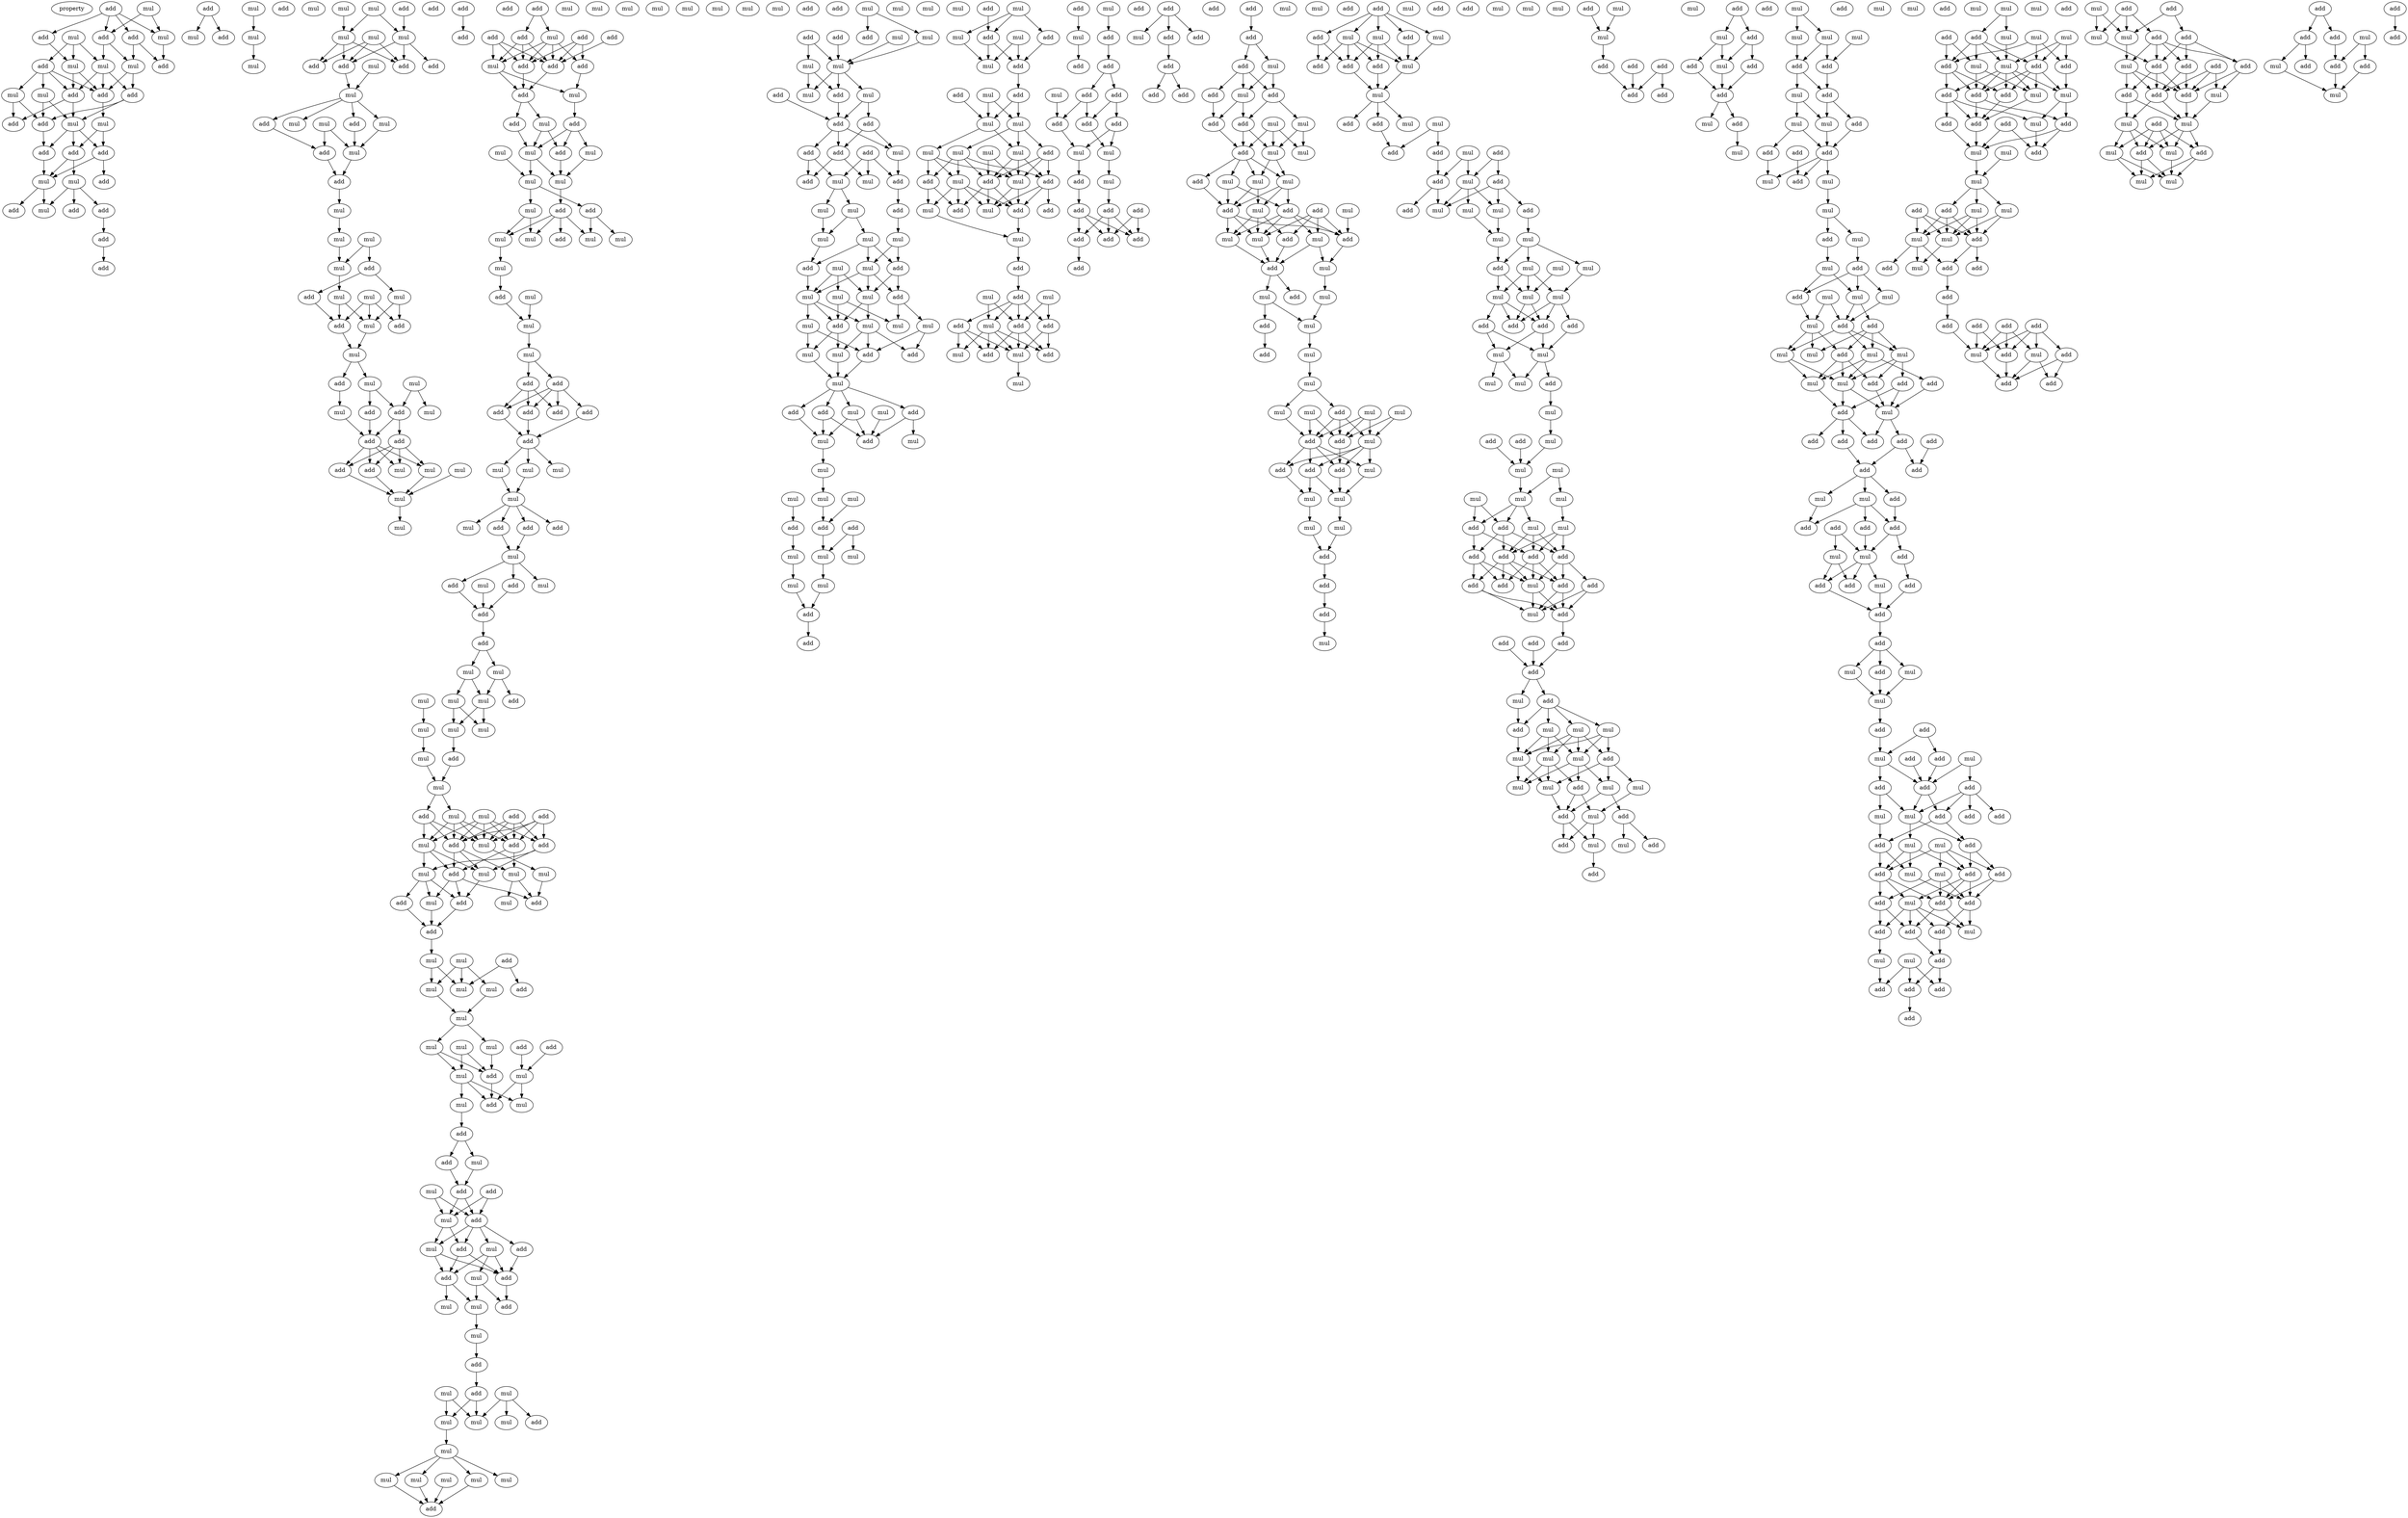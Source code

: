 digraph {
    node [fontcolor=black]
    property [mul=2,lf=1.9]
    0 [ label = add ];
    1 [ label = mul ];
    2 [ label = add ];
    3 [ label = mul ];
    4 [ label = add ];
    5 [ label = add ];
    6 [ label = mul ];
    7 [ label = mul ];
    8 [ label = mul ];
    9 [ label = mul ];
    10 [ label = add ];
    11 [ label = add ];
    12 [ label = mul ];
    13 [ label = add ];
    14 [ label = add ];
    15 [ label = mul ];
    16 [ label = add ];
    17 [ label = add ];
    18 [ label = mul ];
    19 [ label = mul ];
    20 [ label = add ];
    21 [ label = add ];
    22 [ label = add ];
    23 [ label = add ];
    24 [ label = add ];
    25 [ label = mul ];
    26 [ label = mul ];
    27 [ label = add ];
    28 [ label = add ];
    29 [ label = add ];
    30 [ label = mul ];
    31 [ label = add ];
    32 [ label = add ];
    33 [ label = add ];
    34 [ label = mul ];
    35 [ label = mul ];
    36 [ label = add ];
    37 [ label = mul ];
    38 [ label = add ];
    39 [ label = mul ];
    40 [ label = mul ];
    41 [ label = mul ];
    42 [ label = mul ];
    43 [ label = add ];
    44 [ label = mul ];
    45 [ label = mul ];
    46 [ label = mul ];
    47 [ label = add ];
    48 [ label = mul ];
    49 [ label = add ];
    50 [ label = add ];
    51 [ label = add ];
    52 [ label = mul ];
    53 [ label = mul ];
    54 [ label = add ];
    55 [ label = add ];
    56 [ label = mul ];
    57 [ label = mul ];
    58 [ label = mul ];
    59 [ label = add ];
    60 [ label = add ];
    61 [ label = mul ];
    62 [ label = mul ];
    63 [ label = mul ];
    64 [ label = mul ];
    65 [ label = add ];
    66 [ label = add ];
    67 [ label = add ];
    68 [ label = mul ];
    69 [ label = mul ];
    70 [ label = mul ];
    71 [ label = mul ];
    72 [ label = add ];
    73 [ label = add ];
    74 [ label = mul ];
    75 [ label = mul ];
    76 [ label = add ];
    77 [ label = mul ];
    78 [ label = add ];
    79 [ label = mul ];
    80 [ label = add ];
    81 [ label = mul ];
    82 [ label = add ];
    83 [ label = add ];
    84 [ label = mul ];
    85 [ label = add ];
    86 [ label = mul ];
    87 [ label = add ];
    88 [ label = mul ];
    89 [ label = mul ];
    90 [ label = mul ];
    91 [ label = add ];
    92 [ label = add ];
    93 [ label = add ];
    94 [ label = add ];
    95 [ label = add ];
    96 [ label = add ];
    97 [ label = add ];
    98 [ label = mul ];
    99 [ label = add ];
    100 [ label = add ];
    101 [ label = add ];
    102 [ label = mul ];
    103 [ label = add ];
    104 [ label = mul ];
    105 [ label = add ];
    106 [ label = mul ];
    107 [ label = add ];
    108 [ label = add ];
    109 [ label = mul ];
    110 [ label = mul ];
    111 [ label = add ];
    112 [ label = mul ];
    113 [ label = mul ];
    114 [ label = mul ];
    115 [ label = mul ];
    116 [ label = add ];
    117 [ label = add ];
    118 [ label = mul ];
    119 [ label = mul ];
    120 [ label = mul ];
    121 [ label = mul ];
    122 [ label = add ];
    123 [ label = mul ];
    124 [ label = add ];
    125 [ label = mul ];
    126 [ label = mul ];
    127 [ label = mul ];
    128 [ label = add ];
    129 [ label = add ];
    130 [ label = add ];
    131 [ label = add ];
    132 [ label = add ];
    133 [ label = add ];
    134 [ label = mul ];
    135 [ label = add ];
    136 [ label = mul ];
    137 [ label = mul ];
    138 [ label = mul ];
    139 [ label = mul ];
    140 [ label = mul ];
    141 [ label = mul ];
    142 [ label = mul ];
    143 [ label = add ];
    144 [ label = add ];
    145 [ label = mul ];
    146 [ label = add ];
    147 [ label = mul ];
    148 [ label = add ];
    149 [ label = mul ];
    150 [ label = add ];
    151 [ label = mul ];
    152 [ label = mul ];
    153 [ label = add ];
    154 [ label = add ];
    155 [ label = mul ];
    156 [ label = mul ];
    157 [ label = mul ];
    158 [ label = add ];
    159 [ label = mul ];
    160 [ label = mul ];
    161 [ label = mul ];
    162 [ label = mul ];
    163 [ label = mul ];
    164 [ label = mul ];
    165 [ label = mul ];
    166 [ label = mul ];
    167 [ label = add ];
    168 [ label = mul ];
    169 [ label = add ];
    170 [ label = add ];
    171 [ label = add ];
    172 [ label = mul ];
    173 [ label = mul ];
    174 [ label = mul ];
    175 [ label = add ];
    176 [ label = add ];
    177 [ label = add ];
    178 [ label = mul ];
    179 [ label = mul ];
    180 [ label = add ];
    181 [ label = mul ];
    182 [ label = mul ];
    183 [ label = mul ];
    184 [ label = mul ];
    185 [ label = add ];
    186 [ label = add ];
    187 [ label = add ];
    188 [ label = mul ];
    189 [ label = add ];
    190 [ label = mul ];
    191 [ label = mul ];
    192 [ label = mul ];
    193 [ label = add ];
    194 [ label = mul ];
    195 [ label = mul ];
    196 [ label = mul ];
    197 [ label = add ];
    198 [ label = mul ];
    199 [ label = mul ];
    200 [ label = add ];
    201 [ label = mul ];
    202 [ label = add ];
    203 [ label = mul ];
    204 [ label = mul ];
    205 [ label = add ];
    206 [ label = mul ];
    207 [ label = mul ];
    208 [ label = add ];
    209 [ label = mul ];
    210 [ label = add ];
    211 [ label = add ];
    212 [ label = mul ];
    213 [ label = mul ];
    214 [ label = add ];
    215 [ label = add ];
    216 [ label = add ];
    217 [ label = mul ];
    218 [ label = mul ];
    219 [ label = mul ];
    220 [ label = add ];
    221 [ label = add ];
    222 [ label = add ];
    223 [ label = add ];
    224 [ label = mul ];
    225 [ label = add ];
    226 [ label = mul ];
    227 [ label = mul ];
    228 [ label = add ];
    229 [ label = mul ];
    230 [ label = add ];
    231 [ label = mul ];
    232 [ label = add ];
    233 [ label = mul ];
    234 [ label = mul ];
    235 [ label = mul ];
    236 [ label = add ];
    237 [ label = add ];
    238 [ label = mul ];
    239 [ label = mul ];
    240 [ label = mul ];
    241 [ label = mul ];
    242 [ label = mul ];
    243 [ label = mul ];
    244 [ label = mul ];
    245 [ label = add ];
    246 [ label = mul ];
    247 [ label = add ];
    248 [ label = add ];
    249 [ label = mul ];
    250 [ label = add ];
    251 [ label = mul ];
    252 [ label = mul ];
    253 [ label = mul ];
    254 [ label = add ];
    255 [ label = mul ];
    256 [ label = mul ];
    257 [ label = add ];
    258 [ label = add ];
    259 [ label = add ];
    260 [ label = mul ];
    261 [ label = add ];
    262 [ label = add ];
    263 [ label = add ];
    264 [ label = mul ];
    265 [ label = add ];
    266 [ label = add ];
    267 [ label = mul ];
    268 [ label = mul ];
    269 [ label = add ];
    270 [ label = mul ];
    271 [ label = mul ];
    272 [ label = mul ];
    273 [ label = mul ];
    274 [ label = add ];
    275 [ label = mul ];
    276 [ label = add ];
    277 [ label = mul ];
    278 [ label = mul ];
    279 [ label = add ];
    280 [ label = mul ];
    281 [ label = mul ];
    282 [ label = mul ];
    283 [ label = add ];
    284 [ label = mul ];
    285 [ label = mul ];
    286 [ label = mul ];
    287 [ label = add ];
    288 [ label = mul ];
    289 [ label = add ];
    290 [ label = mul ];
    291 [ label = mul ];
    292 [ label = mul ];
    293 [ label = add ];
    294 [ label = add ];
    295 [ label = add ];
    296 [ label = mul ];
    297 [ label = mul ];
    298 [ label = add ];
    299 [ label = mul ];
    300 [ label = mul ];
    301 [ label = mul ];
    302 [ label = mul ];
    303 [ label = mul ];
    304 [ label = mul ];
    305 [ label = add ];
    306 [ label = add ];
    307 [ label = add ];
    308 [ label = mul ];
    309 [ label = mul ];
    310 [ label = mul ];
    311 [ label = mul ];
    312 [ label = mul ];
    313 [ label = mul ];
    314 [ label = add ];
    315 [ label = add ];
    316 [ label = mul ];
    317 [ label = add ];
    318 [ label = mul ];
    319 [ label = mul ];
    320 [ label = add ];
    321 [ label = add ];
    322 [ label = mul ];
    323 [ label = add ];
    324 [ label = mul ];
    325 [ label = mul ];
    326 [ label = add ];
    327 [ label = add ];
    328 [ label = mul ];
    329 [ label = mul ];
    330 [ label = mul ];
    331 [ label = mul ];
    332 [ label = add ];
    333 [ label = mul ];
    334 [ label = mul ];
    335 [ label = add ];
    336 [ label = add ];
    337 [ label = mul ];
    338 [ label = add ];
    339 [ label = mul ];
    340 [ label = mul ];
    341 [ label = mul ];
    342 [ label = add ];
    343 [ label = add ];
    344 [ label = add ];
    345 [ label = mul ];
    346 [ label = add ];
    347 [ label = mul ];
    348 [ label = add ];
    349 [ label = mul ];
    350 [ label = mul ];
    351 [ label = add ];
    352 [ label = add ];
    353 [ label = add ];
    354 [ label = mul ];
    355 [ label = add ];
    356 [ label = mul ];
    357 [ label = add ];
    358 [ label = mul ];
    359 [ label = add ];
    360 [ label = mul ];
    361 [ label = mul ];
    362 [ label = add ];
    363 [ label = add ];
    364 [ label = add ];
    365 [ label = add ];
    366 [ label = mul ];
    367 [ label = add ];
    368 [ label = add ];
    369 [ label = add ];
    370 [ label = add ];
    371 [ label = mul ];
    372 [ label = mul ];
    373 [ label = add ];
    374 [ label = mul ];
    375 [ label = add ];
    376 [ label = add ];
    377 [ label = add ];
    378 [ label = add ];
    379 [ label = add ];
    380 [ label = add ];
    381 [ label = add ];
    382 [ label = add ];
    383 [ label = add ];
    384 [ label = mul ];
    385 [ label = add ];
    386 [ label = add ];
    387 [ label = add ];
    388 [ label = add ];
    389 [ label = add ];
    390 [ label = add ];
    391 [ label = add ];
    392 [ label = add ];
    393 [ label = add ];
    394 [ label = mul ];
    395 [ label = mul ];
    396 [ label = add ];
    397 [ label = add ];
    398 [ label = mul ];
    399 [ label = add ];
    400 [ label = mul ];
    401 [ label = add ];
    402 [ label = mul ];
    403 [ label = add ];
    404 [ label = mul ];
    405 [ label = mul ];
    406 [ label = add ];
    407 [ label = mul ];
    408 [ label = mul ];
    409 [ label = add ];
    410 [ label = mul ];
    411 [ label = mul ];
    412 [ label = add ];
    413 [ label = add ];
    414 [ label = mul ];
    415 [ label = add ];
    416 [ label = mul ];
    417 [ label = add ];
    418 [ label = mul ];
    419 [ label = add ];
    420 [ label = mul ];
    421 [ label = mul ];
    422 [ label = add ];
    423 [ label = mul ];
    424 [ label = add ];
    425 [ label = mul ];
    426 [ label = mul ];
    427 [ label = add ];
    428 [ label = mul ];
    429 [ label = mul ];
    430 [ label = mul ];
    431 [ label = add ];
    432 [ label = mul ];
    433 [ label = mul ];
    434 [ label = add ];
    435 [ label = add ];
    436 [ label = mul ];
    437 [ label = add ];
    438 [ label = mul ];
    439 [ label = add ];
    440 [ label = add ];
    441 [ label = mul ];
    442 [ label = mul ];
    443 [ label = mul ];
    444 [ label = mul ];
    445 [ label = add ];
    446 [ label = mul ];
    447 [ label = add ];
    448 [ label = add ];
    449 [ label = mul ];
    450 [ label = mul ];
    451 [ label = add ];
    452 [ label = add ];
    453 [ label = mul ];
    454 [ label = add ];
    455 [ label = add ];
    456 [ label = mul ];
    457 [ label = mul ];
    458 [ label = add ];
    459 [ label = add ];
    460 [ label = add ];
    461 [ label = mul ];
    462 [ label = mul ];
    463 [ label = mul ];
    464 [ label = mul ];
    465 [ label = add ];
    466 [ label = add ];
    467 [ label = mul ];
    468 [ label = mul ];
    469 [ label = add ];
    470 [ label = add ];
    471 [ label = add ];
    472 [ label = add ];
    473 [ label = add ];
    474 [ label = mul ];
    475 [ label = add ];
    476 [ label = mul ];
    477 [ label = add ];
    478 [ label = mul ];
    479 [ label = mul ];
    480 [ label = mul ];
    481 [ label = mul ];
    482 [ label = mul ];
    483 [ label = add ];
    484 [ label = mul ];
    485 [ label = mul ];
    486 [ label = mul ];
    487 [ label = mul ];
    488 [ label = mul ];
    489 [ label = add ];
    490 [ label = add ];
    491 [ label = add ];
    492 [ label = add ];
    493 [ label = add ];
    494 [ label = mul ];
    495 [ label = mul ];
    496 [ label = add ];
    497 [ label = mul ];
    498 [ label = add ];
    499 [ label = mul ];
    500 [ label = mul ];
    501 [ label = add ];
    502 [ label = mul ];
    503 [ label = add ];
    504 [ label = mul ];
    505 [ label = mul ];
    506 [ label = mul ];
    507 [ label = mul ];
    508 [ label = mul ];
    509 [ label = mul ];
    510 [ label = mul ];
    511 [ label = add ];
    512 [ label = add ];
    513 [ label = add ];
    514 [ label = add ];
    515 [ label = add ];
    516 [ label = add ];
    517 [ label = add ];
    518 [ label = add ];
    519 [ label = add ];
    520 [ label = add ];
    521 [ label = mul ];
    522 [ label = add ];
    523 [ label = mul ];
    524 [ label = mul ];
    525 [ label = add ];
    526 [ label = add ];
    527 [ label = add ];
    528 [ label = add ];
    529 [ label = mul ];
    530 [ label = add ];
    531 [ label = add ];
    532 [ label = mul ];
    533 [ label = mul ];
    534 [ label = mul ];
    535 [ label = mul ];
    536 [ label = mul ];
    537 [ label = add ];
    538 [ label = mul ];
    539 [ label = mul ];
    540 [ label = mul ];
    541 [ label = mul ];
    542 [ label = mul ];
    543 [ label = add ];
    544 [ label = mul ];
    545 [ label = add ];
    546 [ label = mul ];
    547 [ label = add ];
    548 [ label = mul ];
    549 [ label = mul ];
    550 [ label = add ];
    551 [ label = add ];
    552 [ label = add ];
    553 [ label = mul ];
    554 [ label = add ];
    555 [ label = mul ];
    556 [ label = mul ];
    557 [ label = mul ];
    558 [ label = add ];
    559 [ label = add ];
    560 [ label = add ];
    561 [ label = add ];
    562 [ label = add ];
    563 [ label = add ];
    564 [ label = mul ];
    565 [ label = add ];
    566 [ label = add ];
    567 [ label = mul ];
    568 [ label = add ];
    569 [ label = add ];
    570 [ label = mul ];
    571 [ label = add ];
    572 [ label = add ];
    573 [ label = mul ];
    574 [ label = mul ];
    575 [ label = mul ];
    576 [ label = mul ];
    577 [ label = mul ];
    578 [ label = add ];
    579 [ label = add ];
    580 [ label = add ];
    581 [ label = add ];
    582 [ label = mul ];
    583 [ label = mul ];
    584 [ label = add ];
    585 [ label = mul ];
    586 [ label = add ];
    587 [ label = add ];
    588 [ label = add ];
    589 [ label = add ];
    590 [ label = mul ];
    591 [ label = mul ];
    592 [ label = mul ];
    593 [ label = add ];
    594 [ label = mul ];
    595 [ label = add ];
    596 [ label = mul ];
    597 [ label = mul ];
    598 [ label = add ];
    599 [ label = mul ];
    600 [ label = mul ];
    601 [ label = add ];
    602 [ label = mul ];
    603 [ label = add ];
    604 [ label = mul ];
    605 [ label = add ];
    606 [ label = mul ];
    607 [ label = mul ];
    608 [ label = mul ];
    609 [ label = add ];
    610 [ label = mul ];
    611 [ label = mul ];
    612 [ label = add ];
    613 [ label = add ];
    614 [ label = mul ];
    615 [ label = add ];
    616 [ label = add ];
    617 [ label = add ];
    618 [ label = add ];
    619 [ label = add ];
    620 [ label = add ];
    621 [ label = add ];
    622 [ label = add ];
    623 [ label = mul ];
    624 [ label = mul ];
    625 [ label = add ];
    626 [ label = add ];
    627 [ label = add ];
    628 [ label = add ];
    629 [ label = add ];
    630 [ label = mul ];
    631 [ label = mul ];
    632 [ label = add ];
    633 [ label = add ];
    634 [ label = mul ];
    635 [ label = add ];
    636 [ label = add ];
    637 [ label = add ];
    638 [ label = add ];
    639 [ label = mul ];
    640 [ label = mul ];
    641 [ label = mul ];
    642 [ label = add ];
    643 [ label = mul ];
    644 [ label = mul ];
    645 [ label = add ];
    646 [ label = add ];
    647 [ label = add ];
    648 [ label = add ];
    649 [ label = mul ];
    650 [ label = mul ];
    651 [ label = add ];
    652 [ label = add ];
    653 [ label = add ];
    654 [ label = add ];
    655 [ label = mul ];
    656 [ label = add ];
    657 [ label = add ];
    658 [ label = mul ];
    659 [ label = mul ];
    660 [ label = mul ];
    661 [ label = add ];
    662 [ label = add ];
    663 [ label = mul ];
    664 [ label = add ];
    665 [ label = mul ];
    666 [ label = add ];
    667 [ label = add ];
    668 [ label = add ];
    669 [ label = mul ];
    670 [ label = add ];
    671 [ label = add ];
    672 [ label = mul ];
    673 [ label = add ];
    674 [ label = add ];
    675 [ label = add ];
    676 [ label = add ];
    677 [ label = add ];
    678 [ label = mul ];
    679 [ label = mul ];
    680 [ label = add ];
    681 [ label = add ];
    682 [ label = add ];
    683 [ label = mul ];
    684 [ label = add ];
    685 [ label = mul ];
    686 [ label = add ];
    687 [ label = mul ];
    688 [ label = mul ];
    689 [ label = mul ];
    690 [ label = add ];
    691 [ label = add ];
    692 [ label = add ];
    693 [ label = mul ];
    694 [ label = add ];
    695 [ label = mul ];
    696 [ label = mul ];
    697 [ label = add ];
    698 [ label = add ];
    699 [ label = mul ];
    700 [ label = add ];
    701 [ label = add ];
    702 [ label = add ];
    703 [ label = mul ];
    704 [ label = add ];
    705 [ label = add ];
    706 [ label = mul ];
    707 [ label = mul ];
    708 [ label = add ];
    709 [ label = mul ];
    710 [ label = mul ];
    711 [ label = add ];
    712 [ label = mul ];
    713 [ label = mul ];
    714 [ label = add ];
    715 [ label = mul ];
    716 [ label = mul ];
    717 [ label = add ];
    718 [ label = mul ];
    719 [ label = add ];
    720 [ label = add ];
    721 [ label = add ];
    722 [ label = add ];
    723 [ label = add ];
    724 [ label = add ];
    725 [ label = add ];
    726 [ label = add ];
    727 [ label = add ];
    728 [ label = mul ];
    729 [ label = add ];
    730 [ label = mul ];
    731 [ label = add ];
    732 [ label = add ];
    733 [ label = add ];
    734 [ label = add ];
    735 [ label = mul ];
    736 [ label = add ];
    737 [ label = mul ];
    738 [ label = add ];
    739 [ label = add ];
    740 [ label = mul ];
    741 [ label = mul ];
    742 [ label = add ];
    743 [ label = add ];
    744 [ label = add ];
    745 [ label = add ];
    746 [ label = add ];
    747 [ label = add ];
    748 [ label = mul ];
    749 [ label = add ];
    750 [ label = mul ];
    751 [ label = mul ];
    752 [ label = add ];
    753 [ label = mul ];
    754 [ label = add ];
    755 [ label = mul ];
    756 [ label = add ];
    757 [ label = mul ];
    758 [ label = mul ];
    759 [ label = add ];
    760 [ label = add ];
    761 [ label = add ];
    762 [ label = mul ];
    763 [ label = add ];
    764 [ label = add ];
    765 [ label = mul ];
    766 [ label = add ];
    767 [ label = mul ];
    768 [ label = add ];
    769 [ label = add ];
    0 -> 2 [ name = 0 ];
    0 -> 4 [ name = 1 ];
    0 -> 5 [ name = 2 ];
    0 -> 6 [ name = 3 ];
    1 -> 4 [ name = 4 ];
    1 -> 6 [ name = 5 ];
    2 -> 9 [ name = 6 ];
    2 -> 10 [ name = 7 ];
    3 -> 7 [ name = 8 ];
    3 -> 8 [ name = 9 ];
    3 -> 11 [ name = 10 ];
    4 -> 8 [ name = 11 ];
    4 -> 9 [ name = 12 ];
    5 -> 7 [ name = 13 ];
    6 -> 10 [ name = 14 ];
    7 -> 13 [ name = 15 ];
    7 -> 14 [ name = 16 ];
    8 -> 13 [ name = 17 ];
    8 -> 14 [ name = 18 ];
    8 -> 16 [ name = 19 ];
    9 -> 13 [ name = 20 ];
    9 -> 16 [ name = 21 ];
    11 -> 12 [ name = 22 ];
    11 -> 13 [ name = 23 ];
    11 -> 14 [ name = 24 ];
    11 -> 15 [ name = 25 ];
    12 -> 17 [ name = 26 ];
    12 -> 20 [ name = 27 ];
    13 -> 19 [ name = 28 ];
    14 -> 17 [ name = 29 ];
    14 -> 18 [ name = 30 ];
    15 -> 18 [ name = 31 ];
    15 -> 20 [ name = 32 ];
    16 -> 18 [ name = 33 ];
    16 -> 20 [ name = 34 ];
    18 -> 21 [ name = 35 ];
    18 -> 22 [ name = 36 ];
    18 -> 23 [ name = 37 ];
    19 -> 21 [ name = 38 ];
    19 -> 22 [ name = 39 ];
    20 -> 23 [ name = 40 ];
    21 -> 24 [ name = 41 ];
    21 -> 25 [ name = 42 ];
    22 -> 25 [ name = 43 ];
    22 -> 26 [ name = 44 ];
    23 -> 25 [ name = 45 ];
    25 -> 28 [ name = 46 ];
    25 -> 30 [ name = 47 ];
    26 -> 27 [ name = 48 ];
    26 -> 29 [ name = 49 ];
    26 -> 30 [ name = 50 ];
    29 -> 31 [ name = 51 ];
    31 -> 32 [ name = 52 ];
    33 -> 35 [ name = 53 ];
    33 -> 36 [ name = 54 ];
    34 -> 37 [ name = 55 ];
    37 -> 40 [ name = 56 ];
    41 -> 46 [ name = 57 ];
    42 -> 44 [ name = 58 ];
    42 -> 46 [ name = 59 ];
    43 -> 44 [ name = 60 ];
    44 -> 49 [ name = 61 ];
    44 -> 50 [ name = 62 ];
    44 -> 51 [ name = 63 ];
    45 -> 47 [ name = 64 ];
    45 -> 50 [ name = 65 ];
    45 -> 51 [ name = 66 ];
    46 -> 47 [ name = 67 ];
    46 -> 50 [ name = 68 ];
    46 -> 51 [ name = 69 ];
    48 -> 52 [ name = 70 ];
    51 -> 52 [ name = 71 ];
    52 -> 54 [ name = 72 ];
    52 -> 55 [ name = 73 ];
    52 -> 56 [ name = 74 ];
    52 -> 57 [ name = 75 ];
    53 -> 58 [ name = 76 ];
    53 -> 59 [ name = 77 ];
    54 -> 59 [ name = 78 ];
    55 -> 58 [ name = 79 ];
    57 -> 58 [ name = 80 ];
    58 -> 60 [ name = 81 ];
    59 -> 60 [ name = 82 ];
    60 -> 61 [ name = 83 ];
    61 -> 63 [ name = 84 ];
    62 -> 64 [ name = 85 ];
    62 -> 65 [ name = 86 ];
    63 -> 64 [ name = 87 ];
    64 -> 68 [ name = 88 ];
    65 -> 67 [ name = 89 ];
    65 -> 69 [ name = 90 ];
    67 -> 72 [ name = 91 ];
    68 -> 71 [ name = 92 ];
    68 -> 72 [ name = 93 ];
    69 -> 71 [ name = 94 ];
    69 -> 73 [ name = 95 ];
    70 -> 71 [ name = 96 ];
    70 -> 72 [ name = 97 ];
    70 -> 73 [ name = 98 ];
    71 -> 74 [ name = 99 ];
    72 -> 74 [ name = 100 ];
    74 -> 76 [ name = 101 ];
    74 -> 77 [ name = 102 ];
    75 -> 80 [ name = 103 ];
    75 -> 81 [ name = 104 ];
    76 -> 79 [ name = 105 ];
    77 -> 78 [ name = 106 ];
    77 -> 80 [ name = 107 ];
    78 -> 82 [ name = 108 ];
    79 -> 82 [ name = 109 ];
    80 -> 82 [ name = 110 ];
    80 -> 83 [ name = 111 ];
    82 -> 84 [ name = 112 ];
    82 -> 85 [ name = 113 ];
    82 -> 86 [ name = 114 ];
    82 -> 87 [ name = 115 ];
    83 -> 84 [ name = 116 ];
    83 -> 85 [ name = 117 ];
    83 -> 86 [ name = 118 ];
    83 -> 87 [ name = 119 ];
    85 -> 89 [ name = 120 ];
    86 -> 89 [ name = 121 ];
    87 -> 89 [ name = 122 ];
    88 -> 89 [ name = 123 ];
    89 -> 90 [ name = 124 ];
    91 -> 93 [ name = 125 ];
    94 -> 96 [ name = 126 ];
    94 -> 98 [ name = 127 ];
    95 -> 100 [ name = 128 ];
    95 -> 101 [ name = 129 ];
    95 -> 102 [ name = 130 ];
    96 -> 100 [ name = 131 ];
    96 -> 101 [ name = 132 ];
    96 -> 102 [ name = 133 ];
    97 -> 100 [ name = 134 ];
    97 -> 101 [ name = 135 ];
    97 -> 103 [ name = 136 ];
    98 -> 100 [ name = 137 ];
    98 -> 101 [ name = 138 ];
    98 -> 102 [ name = 139 ];
    98 -> 103 [ name = 140 ];
    99 -> 101 [ name = 141 ];
    100 -> 105 [ name = 142 ];
    101 -> 105 [ name = 143 ];
    102 -> 104 [ name = 144 ];
    102 -> 105 [ name = 145 ];
    103 -> 104 [ name = 146 ];
    104 -> 107 [ name = 147 ];
    105 -> 106 [ name = 148 ];
    105 -> 108 [ name = 149 ];
    106 -> 111 [ name = 150 ];
    106 -> 112 [ name = 151 ];
    107 -> 110 [ name = 152 ];
    107 -> 111 [ name = 153 ];
    107 -> 112 [ name = 154 ];
    108 -> 112 [ name = 155 ];
    109 -> 113 [ name = 156 ];
    110 -> 114 [ name = 157 ];
    111 -> 114 [ name = 158 ];
    112 -> 113 [ name = 159 ];
    112 -> 114 [ name = 160 ];
    113 -> 115 [ name = 161 ];
    113 -> 116 [ name = 162 ];
    114 -> 117 [ name = 163 ];
    115 -> 118 [ name = 164 ];
    115 -> 121 [ name = 165 ];
    116 -> 119 [ name = 166 ];
    116 -> 120 [ name = 167 ];
    117 -> 118 [ name = 168 ];
    117 -> 120 [ name = 169 ];
    117 -> 121 [ name = 170 ];
    117 -> 122 [ name = 171 ];
    118 -> 123 [ name = 172 ];
    123 -> 124 [ name = 173 ];
    124 -> 126 [ name = 174 ];
    125 -> 126 [ name = 175 ];
    126 -> 127 [ name = 176 ];
    127 -> 128 [ name = 177 ];
    127 -> 129 [ name = 178 ];
    128 -> 130 [ name = 179 ];
    128 -> 131 [ name = 180 ];
    128 -> 132 [ name = 181 ];
    129 -> 130 [ name = 182 ];
    129 -> 131 [ name = 183 ];
    129 -> 132 [ name = 184 ];
    129 -> 133 [ name = 185 ];
    130 -> 135 [ name = 186 ];
    132 -> 135 [ name = 187 ];
    133 -> 135 [ name = 188 ];
    135 -> 136 [ name = 189 ];
    135 -> 139 [ name = 190 ];
    135 -> 140 [ name = 191 ];
    136 -> 141 [ name = 192 ];
    140 -> 141 [ name = 193 ];
    141 -> 142 [ name = 194 ];
    141 -> 143 [ name = 195 ];
    141 -> 144 [ name = 196 ];
    141 -> 146 [ name = 197 ];
    143 -> 147 [ name = 198 ];
    144 -> 147 [ name = 199 ];
    147 -> 148 [ name = 200 ];
    147 -> 150 [ name = 201 ];
    147 -> 151 [ name = 202 ];
    148 -> 153 [ name = 203 ];
    149 -> 153 [ name = 204 ];
    150 -> 153 [ name = 205 ];
    153 -> 154 [ name = 206 ];
    154 -> 156 [ name = 207 ];
    154 -> 157 [ name = 208 ];
    156 -> 159 [ name = 209 ];
    156 -> 161 [ name = 210 ];
    157 -> 158 [ name = 211 ];
    157 -> 161 [ name = 212 ];
    159 -> 163 [ name = 213 ];
    159 -> 164 [ name = 214 ];
    160 -> 162 [ name = 215 ];
    161 -> 163 [ name = 216 ];
    161 -> 164 [ name = 217 ];
    162 -> 166 [ name = 218 ];
    163 -> 167 [ name = 219 ];
    166 -> 168 [ name = 220 ];
    167 -> 168 [ name = 221 ];
    168 -> 170 [ name = 222 ];
    168 -> 172 [ name = 223 ];
    169 -> 175 [ name = 224 ];
    169 -> 176 [ name = 225 ];
    169 -> 177 [ name = 226 ];
    169 -> 178 [ name = 227 ];
    170 -> 174 [ name = 228 ];
    170 -> 177 [ name = 229 ];
    170 -> 178 [ name = 230 ];
    171 -> 175 [ name = 231 ];
    171 -> 176 [ name = 232 ];
    171 -> 177 [ name = 233 ];
    171 -> 178 [ name = 234 ];
    172 -> 174 [ name = 235 ];
    172 -> 176 [ name = 236 ];
    172 -> 177 [ name = 237 ];
    172 -> 178 [ name = 238 ];
    173 -> 174 [ name = 239 ];
    173 -> 175 [ name = 240 ];
    173 -> 176 [ name = 241 ];
    173 -> 177 [ name = 242 ];
    173 -> 178 [ name = 243 ];
    174 -> 180 [ name = 244 ];
    174 -> 181 [ name = 245 ];
    174 -> 183 [ name = 246 ];
    175 -> 181 [ name = 247 ];
    175 -> 183 [ name = 248 ];
    176 -> 180 [ name = 249 ];
    176 -> 182 [ name = 250 ];
    177 -> 180 [ name = 251 ];
    177 -> 182 [ name = 252 ];
    177 -> 183 [ name = 253 ];
    178 -> 179 [ name = 254 ];
    179 -> 187 [ name = 255 ];
    180 -> 186 [ name = 256 ];
    180 -> 187 [ name = 257 ];
    180 -> 188 [ name = 258 ];
    181 -> 185 [ name = 259 ];
    181 -> 186 [ name = 260 ];
    181 -> 188 [ name = 261 ];
    182 -> 184 [ name = 262 ];
    182 -> 187 [ name = 263 ];
    183 -> 186 [ name = 264 ];
    185 -> 189 [ name = 265 ];
    186 -> 189 [ name = 266 ];
    188 -> 189 [ name = 267 ];
    189 -> 191 [ name = 268 ];
    191 -> 194 [ name = 269 ];
    191 -> 195 [ name = 270 ];
    192 -> 194 [ name = 271 ];
    192 -> 195 [ name = 272 ];
    192 -> 196 [ name = 273 ];
    193 -> 194 [ name = 274 ];
    193 -> 197 [ name = 275 ];
    195 -> 198 [ name = 276 ];
    196 -> 198 [ name = 277 ];
    198 -> 199 [ name = 278 ];
    198 -> 201 [ name = 279 ];
    199 -> 204 [ name = 280 ];
    199 -> 205 [ name = 281 ];
    200 -> 206 [ name = 282 ];
    201 -> 205 [ name = 283 ];
    202 -> 206 [ name = 284 ];
    203 -> 204 [ name = 285 ];
    203 -> 205 [ name = 286 ];
    204 -> 207 [ name = 287 ];
    204 -> 208 [ name = 288 ];
    204 -> 209 [ name = 289 ];
    205 -> 208 [ name = 290 ];
    206 -> 208 [ name = 291 ];
    206 -> 209 [ name = 292 ];
    207 -> 210 [ name = 293 ];
    210 -> 211 [ name = 294 ];
    210 -> 212 [ name = 295 ];
    211 -> 214 [ name = 296 ];
    212 -> 214 [ name = 297 ];
    213 -> 216 [ name = 298 ];
    213 -> 217 [ name = 299 ];
    214 -> 216 [ name = 300 ];
    214 -> 217 [ name = 301 ];
    215 -> 216 [ name = 302 ];
    215 -> 217 [ name = 303 ];
    216 -> 218 [ name = 304 ];
    216 -> 219 [ name = 305 ];
    216 -> 220 [ name = 306 ];
    216 -> 222 [ name = 307 ];
    217 -> 218 [ name = 308 ];
    217 -> 220 [ name = 309 ];
    218 -> 223 [ name = 310 ];
    218 -> 225 [ name = 311 ];
    219 -> 223 [ name = 312 ];
    219 -> 224 [ name = 313 ];
    219 -> 225 [ name = 314 ];
    220 -> 223 [ name = 315 ];
    220 -> 225 [ name = 316 ];
    222 -> 225 [ name = 317 ];
    223 -> 226 [ name = 318 ];
    223 -> 227 [ name = 319 ];
    224 -> 227 [ name = 320 ];
    224 -> 228 [ name = 321 ];
    225 -> 228 [ name = 322 ];
    227 -> 229 [ name = 323 ];
    229 -> 230 [ name = 324 ];
    230 -> 232 [ name = 325 ];
    231 -> 234 [ name = 326 ];
    231 -> 238 [ name = 327 ];
    232 -> 234 [ name = 328 ];
    232 -> 238 [ name = 329 ];
    233 -> 235 [ name = 330 ];
    233 -> 237 [ name = 331 ];
    233 -> 238 [ name = 332 ];
    234 -> 239 [ name = 333 ];
    239 -> 240 [ name = 334 ];
    239 -> 241 [ name = 335 ];
    239 -> 242 [ name = 336 ];
    239 -> 244 [ name = 337 ];
    240 -> 245 [ name = 338 ];
    242 -> 245 [ name = 339 ];
    243 -> 245 [ name = 340 ];
    244 -> 245 [ name = 341 ];
    246 -> 248 [ name = 342 ];
    246 -> 249 [ name = 343 ];
    247 -> 252 [ name = 344 ];
    247 -> 253 [ name = 345 ];
    249 -> 252 [ name = 346 ];
    250 -> 252 [ name = 347 ];
    251 -> 252 [ name = 348 ];
    252 -> 254 [ name = 349 ];
    252 -> 255 [ name = 350 ];
    252 -> 256 [ name = 351 ];
    253 -> 254 [ name = 352 ];
    253 -> 255 [ name = 353 ];
    254 -> 259 [ name = 354 ];
    256 -> 258 [ name = 355 ];
    256 -> 259 [ name = 356 ];
    257 -> 259 [ name = 357 ];
    258 -> 260 [ name = 358 ];
    258 -> 263 [ name = 359 ];
    259 -> 260 [ name = 360 ];
    259 -> 261 [ name = 361 ];
    259 -> 263 [ name = 362 ];
    260 -> 266 [ name = 363 ];
    261 -> 264 [ name = 364 ];
    261 -> 265 [ name = 365 ];
    262 -> 264 [ name = 366 ];
    262 -> 266 [ name = 367 ];
    262 -> 267 [ name = 368 ];
    263 -> 265 [ name = 369 ];
    263 -> 267 [ name = 370 ];
    264 -> 268 [ name = 371 ];
    264 -> 270 [ name = 372 ];
    266 -> 269 [ name = 373 ];
    268 -> 273 [ name = 374 ];
    269 -> 271 [ name = 375 ];
    270 -> 272 [ name = 376 ];
    270 -> 273 [ name = 377 ];
    271 -> 276 [ name = 378 ];
    271 -> 277 [ name = 379 ];
    272 -> 274 [ name = 380 ];
    272 -> 276 [ name = 381 ];
    272 -> 277 [ name = 382 ];
    273 -> 274 [ name = 383 ];
    274 -> 281 [ name = 384 ];
    275 -> 278 [ name = 385 ];
    275 -> 280 [ name = 386 ];
    275 -> 281 [ name = 387 ];
    276 -> 279 [ name = 388 ];
    276 -> 280 [ name = 389 ];
    277 -> 279 [ name = 390 ];
    277 -> 280 [ name = 391 ];
    277 -> 281 [ name = 392 ];
    278 -> 283 [ name = 393 ];
    278 -> 286 [ name = 394 ];
    279 -> 285 [ name = 395 ];
    279 -> 286 [ name = 396 ];
    280 -> 283 [ name = 397 ];
    280 -> 284 [ name = 398 ];
    281 -> 282 [ name = 399 ];
    281 -> 283 [ name = 400 ];
    281 -> 284 [ name = 401 ];
    282 -> 287 [ name = 402 ];
    282 -> 288 [ name = 403 ];
    283 -> 288 [ name = 404 ];
    283 -> 290 [ name = 405 ];
    284 -> 287 [ name = 406 ];
    284 -> 289 [ name = 407 ];
    284 -> 290 [ name = 408 ];
    285 -> 287 [ name = 409 ];
    285 -> 289 [ name = 410 ];
    287 -> 291 [ name = 411 ];
    288 -> 291 [ name = 412 ];
    290 -> 291 [ name = 413 ];
    291 -> 293 [ name = 414 ];
    291 -> 294 [ name = 415 ];
    291 -> 295 [ name = 416 ];
    291 -> 296 [ name = 417 ];
    292 -> 298 [ name = 418 ];
    293 -> 298 [ name = 419 ];
    293 -> 299 [ name = 420 ];
    294 -> 297 [ name = 421 ];
    294 -> 298 [ name = 422 ];
    295 -> 299 [ name = 423 ];
    296 -> 298 [ name = 424 ];
    296 -> 299 [ name = 425 ];
    299 -> 300 [ name = 426 ];
    300 -> 304 [ name = 427 ];
    301 -> 305 [ name = 428 ];
    303 -> 306 [ name = 429 ];
    304 -> 306 [ name = 430 ];
    305 -> 309 [ name = 431 ];
    306 -> 308 [ name = 432 ];
    307 -> 308 [ name = 433 ];
    307 -> 310 [ name = 434 ];
    308 -> 313 [ name = 435 ];
    309 -> 312 [ name = 436 ];
    312 -> 314 [ name = 437 ];
    313 -> 314 [ name = 438 ];
    314 -> 315 [ name = 439 ];
    317 -> 321 [ name = 440 ];
    318 -> 320 [ name = 441 ];
    318 -> 321 [ name = 442 ];
    318 -> 322 [ name = 443 ];
    319 -> 323 [ name = 444 ];
    319 -> 324 [ name = 445 ];
    320 -> 323 [ name = 446 ];
    321 -> 323 [ name = 447 ];
    321 -> 324 [ name = 448 ];
    322 -> 324 [ name = 449 ];
    323 -> 327 [ name = 450 ];
    325 -> 328 [ name = 451 ];
    325 -> 329 [ name = 452 ];
    326 -> 328 [ name = 453 ];
    327 -> 328 [ name = 454 ];
    327 -> 329 [ name = 455 ];
    328 -> 331 [ name = 456 ];
    328 -> 334 [ name = 457 ];
    329 -> 332 [ name = 458 ];
    329 -> 333 [ name = 459 ];
    329 -> 334 [ name = 460 ];
    330 -> 336 [ name = 461 ];
    330 -> 337 [ name = 462 ];
    331 -> 337 [ name = 463 ];
    331 -> 338 [ name = 464 ];
    331 -> 339 [ name = 465 ];
    332 -> 335 [ name = 466 ];
    332 -> 336 [ name = 467 ];
    332 -> 337 [ name = 468 ];
    333 -> 335 [ name = 469 ];
    333 -> 336 [ name = 470 ];
    333 -> 338 [ name = 471 ];
    333 -> 339 [ name = 472 ];
    334 -> 335 [ name = 473 ];
    334 -> 336 [ name = 474 ];
    334 -> 337 [ name = 475 ];
    335 -> 341 [ name = 476 ];
    335 -> 343 [ name = 477 ];
    335 -> 344 [ name = 478 ];
    336 -> 341 [ name = 479 ];
    336 -> 342 [ name = 480 ];
    336 -> 343 [ name = 481 ];
    337 -> 341 [ name = 482 ];
    337 -> 343 [ name = 483 ];
    338 -> 340 [ name = 484 ];
    338 -> 342 [ name = 485 ];
    339 -> 340 [ name = 486 ];
    339 -> 341 [ name = 487 ];
    339 -> 342 [ name = 488 ];
    339 -> 343 [ name = 489 ];
    340 -> 345 [ name = 490 ];
    343 -> 345 [ name = 491 ];
    345 -> 346 [ name = 492 ];
    346 -> 348 [ name = 493 ];
    347 -> 351 [ name = 494 ];
    347 -> 352 [ name = 495 ];
    348 -> 350 [ name = 496 ];
    348 -> 351 [ name = 497 ];
    348 -> 352 [ name = 498 ];
    348 -> 353 [ name = 499 ];
    349 -> 350 [ name = 500 ];
    349 -> 352 [ name = 501 ];
    350 -> 354 [ name = 502 ];
    350 -> 355 [ name = 503 ];
    350 -> 356 [ name = 504 ];
    350 -> 357 [ name = 505 ];
    351 -> 355 [ name = 506 ];
    351 -> 356 [ name = 507 ];
    352 -> 355 [ name = 508 ];
    352 -> 356 [ name = 509 ];
    352 -> 357 [ name = 510 ];
    353 -> 354 [ name = 511 ];
    353 -> 356 [ name = 512 ];
    353 -> 357 [ name = 513 ];
    356 -> 358 [ name = 514 ];
    359 -> 361 [ name = 515 ];
    360 -> 363 [ name = 516 ];
    361 -> 362 [ name = 517 ];
    363 -> 364 [ name = 518 ];
    364 -> 365 [ name = 519 ];
    364 -> 367 [ name = 520 ];
    365 -> 368 [ name = 521 ];
    365 -> 370 [ name = 522 ];
    366 -> 370 [ name = 523 ];
    367 -> 368 [ name = 524 ];
    367 -> 369 [ name = 525 ];
    368 -> 372 [ name = 526 ];
    369 -> 371 [ name = 527 ];
    369 -> 372 [ name = 528 ];
    370 -> 371 [ name = 529 ];
    371 -> 373 [ name = 530 ];
    372 -> 374 [ name = 531 ];
    373 -> 376 [ name = 532 ];
    374 -> 375 [ name = 533 ];
    375 -> 378 [ name = 534 ];
    375 -> 380 [ name = 535 ];
    375 -> 381 [ name = 536 ];
    376 -> 378 [ name = 537 ];
    376 -> 380 [ name = 538 ];
    376 -> 381 [ name = 539 ];
    377 -> 378 [ name = 540 ];
    377 -> 381 [ name = 541 ];
    380 -> 382 [ name = 542 ];
    383 -> 384 [ name = 543 ];
    383 -> 385 [ name = 544 ];
    383 -> 386 [ name = 545 ];
    385 -> 387 [ name = 546 ];
    387 -> 389 [ name = 547 ];
    387 -> 391 [ name = 548 ];
    390 -> 392 [ name = 549 ];
    392 -> 393 [ name = 550 ];
    392 -> 394 [ name = 551 ];
    393 -> 395 [ name = 552 ];
    393 -> 396 [ name = 553 ];
    393 -> 397 [ name = 554 ];
    394 -> 395 [ name = 555 ];
    394 -> 396 [ name = 556 ];
    395 -> 399 [ name = 557 ];
    395 -> 401 [ name = 558 ];
    396 -> 398 [ name = 559 ];
    396 -> 401 [ name = 560 ];
    397 -> 399 [ name = 561 ];
    398 -> 402 [ name = 562 ];
    398 -> 404 [ name = 563 ];
    399 -> 403 [ name = 564 ];
    400 -> 402 [ name = 565 ];
    400 -> 403 [ name = 566 ];
    400 -> 404 [ name = 567 ];
    401 -> 403 [ name = 568 ];
    401 -> 404 [ name = 569 ];
    403 -> 405 [ name = 570 ];
    403 -> 406 [ name = 571 ];
    403 -> 407 [ name = 572 ];
    403 -> 408 [ name = 573 ];
    404 -> 405 [ name = 574 ];
    404 -> 408 [ name = 575 ];
    405 -> 409 [ name = 576 ];
    405 -> 410 [ name = 577 ];
    405 -> 413 [ name = 578 ];
    406 -> 409 [ name = 579 ];
    407 -> 409 [ name = 580 ];
    407 -> 413 [ name = 581 ];
    408 -> 409 [ name = 582 ];
    408 -> 410 [ name = 583 ];
    409 -> 414 [ name = 584 ];
    409 -> 416 [ name = 585 ];
    409 -> 417 [ name = 586 ];
    410 -> 414 [ name = 587 ];
    410 -> 415 [ name = 588 ];
    410 -> 416 [ name = 589 ];
    411 -> 417 [ name = 590 ];
    412 -> 415 [ name = 591 ];
    412 -> 416 [ name = 592 ];
    412 -> 417 [ name = 593 ];
    412 -> 418 [ name = 594 ];
    413 -> 414 [ name = 595 ];
    413 -> 416 [ name = 596 ];
    413 -> 417 [ name = 597 ];
    413 -> 418 [ name = 598 ];
    414 -> 419 [ name = 599 ];
    415 -> 419 [ name = 600 ];
    416 -> 419 [ name = 601 ];
    417 -> 420 [ name = 602 ];
    418 -> 419 [ name = 603 ];
    418 -> 420 [ name = 604 ];
    419 -> 422 [ name = 605 ];
    419 -> 423 [ name = 606 ];
    420 -> 421 [ name = 607 ];
    421 -> 425 [ name = 608 ];
    423 -> 424 [ name = 609 ];
    423 -> 425 [ name = 610 ];
    424 -> 427 [ name = 611 ];
    425 -> 426 [ name = 612 ];
    426 -> 428 [ name = 613 ];
    428 -> 431 [ name = 614 ];
    428 -> 432 [ name = 615 ];
    429 -> 435 [ name = 616 ];
    429 -> 436 [ name = 617 ];
    430 -> 434 [ name = 618 ];
    430 -> 435 [ name = 619 ];
    431 -> 434 [ name = 620 ];
    431 -> 435 [ name = 621 ];
    431 -> 436 [ name = 622 ];
    432 -> 434 [ name = 623 ];
    433 -> 434 [ name = 624 ];
    433 -> 435 [ name = 625 ];
    433 -> 436 [ name = 626 ];
    434 -> 437 [ name = 627 ];
    434 -> 438 [ name = 628 ];
    434 -> 439 [ name = 629 ];
    434 -> 440 [ name = 630 ];
    435 -> 437 [ name = 631 ];
    436 -> 437 [ name = 632 ];
    436 -> 438 [ name = 633 ];
    436 -> 439 [ name = 634 ];
    436 -> 440 [ name = 635 ];
    437 -> 441 [ name = 636 ];
    438 -> 441 [ name = 637 ];
    439 -> 441 [ name = 638 ];
    439 -> 442 [ name = 639 ];
    440 -> 442 [ name = 640 ];
    441 -> 444 [ name = 641 ];
    442 -> 443 [ name = 642 ];
    443 -> 445 [ name = 643 ];
    444 -> 445 [ name = 644 ];
    445 -> 447 [ name = 645 ];
    447 -> 448 [ name = 646 ];
    448 -> 449 [ name = 647 ];
    452 -> 453 [ name = 648 ];
    452 -> 454 [ name = 649 ];
    452 -> 455 [ name = 650 ];
    452 -> 456 [ name = 651 ];
    452 -> 457 [ name = 652 ];
    453 -> 461 [ name = 653 ];
    454 -> 461 [ name = 654 ];
    455 -> 459 [ name = 655 ];
    455 -> 460 [ name = 656 ];
    456 -> 458 [ name = 657 ];
    456 -> 460 [ name = 658 ];
    456 -> 461 [ name = 659 ];
    457 -> 458 [ name = 660 ];
    457 -> 459 [ name = 661 ];
    457 -> 460 [ name = 662 ];
    457 -> 461 [ name = 663 ];
    458 -> 462 [ name = 664 ];
    460 -> 462 [ name = 665 ];
    461 -> 462 [ name = 666 ];
    462 -> 465 [ name = 667 ];
    462 -> 466 [ name = 668 ];
    462 -> 467 [ name = 669 ];
    464 -> 469 [ name = 670 ];
    464 -> 471 [ name = 671 ];
    466 -> 471 [ name = 672 ];
    468 -> 473 [ name = 673 ];
    468 -> 474 [ name = 674 ];
    469 -> 473 [ name = 675 ];
    470 -> 472 [ name = 676 ];
    470 -> 474 [ name = 677 ];
    472 -> 475 [ name = 678 ];
    472 -> 476 [ name = 679 ];
    472 -> 479 [ name = 680 ];
    473 -> 476 [ name = 681 ];
    473 -> 477 [ name = 682 ];
    474 -> 476 [ name = 683 ];
    474 -> 478 [ name = 684 ];
    474 -> 479 [ name = 685 ];
    475 -> 480 [ name = 686 ];
    478 -> 481 [ name = 687 ];
    479 -> 481 [ name = 688 ];
    480 -> 482 [ name = 689 ];
    480 -> 483 [ name = 690 ];
    480 -> 484 [ name = 691 ];
    481 -> 483 [ name = 692 ];
    482 -> 486 [ name = 693 ];
    482 -> 487 [ name = 694 ];
    482 -> 488 [ name = 695 ];
    483 -> 486 [ name = 696 ];
    483 -> 487 [ name = 697 ];
    484 -> 488 [ name = 698 ];
    485 -> 486 [ name = 699 ];
    486 -> 491 [ name = 700 ];
    486 -> 492 [ name = 701 ];
    487 -> 491 [ name = 702 ];
    487 -> 492 [ name = 703 ];
    487 -> 493 [ name = 704 ];
    488 -> 489 [ name = 705 ];
    488 -> 491 [ name = 706 ];
    488 -> 492 [ name = 707 ];
    489 -> 494 [ name = 708 ];
    492 -> 494 [ name = 709 ];
    492 -> 495 [ name = 710 ];
    493 -> 494 [ name = 711 ];
    493 -> 495 [ name = 712 ];
    494 -> 497 [ name = 713 ];
    494 -> 498 [ name = 714 ];
    495 -> 497 [ name = 715 ];
    495 -> 499 [ name = 716 ];
    498 -> 500 [ name = 717 ];
    500 -> 502 [ name = 718 ];
    501 -> 504 [ name = 719 ];
    502 -> 504 [ name = 720 ];
    503 -> 504 [ name = 721 ];
    504 -> 507 [ name = 722 ];
    505 -> 507 [ name = 723 ];
    505 -> 508 [ name = 724 ];
    506 -> 511 [ name = 725 ];
    506 -> 512 [ name = 726 ];
    507 -> 509 [ name = 727 ];
    507 -> 511 [ name = 728 ];
    507 -> 512 [ name = 729 ];
    508 -> 510 [ name = 730 ];
    509 -> 514 [ name = 731 ];
    509 -> 515 [ name = 732 ];
    509 -> 516 [ name = 733 ];
    510 -> 514 [ name = 734 ];
    510 -> 515 [ name = 735 ];
    510 -> 516 [ name = 736 ];
    511 -> 513 [ name = 737 ];
    511 -> 514 [ name = 738 ];
    511 -> 515 [ name = 739 ];
    512 -> 513 [ name = 740 ];
    512 -> 516 [ name = 741 ];
    513 -> 518 [ name = 742 ];
    513 -> 520 [ name = 743 ];
    513 -> 521 [ name = 744 ];
    514 -> 517 [ name = 745 ];
    514 -> 519 [ name = 746 ];
    514 -> 521 [ name = 747 ];
    515 -> 518 [ name = 748 ];
    515 -> 519 [ name = 749 ];
    515 -> 520 [ name = 750 ];
    515 -> 521 [ name = 751 ];
    516 -> 519 [ name = 752 ];
    516 -> 520 [ name = 753 ];
    516 -> 521 [ name = 754 ];
    517 -> 522 [ name = 755 ];
    517 -> 523 [ name = 756 ];
    518 -> 522 [ name = 757 ];
    518 -> 523 [ name = 758 ];
    519 -> 522 [ name = 759 ];
    519 -> 523 [ name = 760 ];
    521 -> 522 [ name = 761 ];
    521 -> 523 [ name = 762 ];
    522 -> 526 [ name = 763 ];
    525 -> 528 [ name = 764 ];
    526 -> 528 [ name = 765 ];
    527 -> 528 [ name = 766 ];
    528 -> 529 [ name = 767 ];
    528 -> 530 [ name = 768 ];
    529 -> 531 [ name = 769 ];
    530 -> 531 [ name = 770 ];
    530 -> 532 [ name = 771 ];
    530 -> 533 [ name = 772 ];
    530 -> 535 [ name = 773 ];
    531 -> 536 [ name = 774 ];
    532 -> 536 [ name = 775 ];
    532 -> 537 [ name = 776 ];
    532 -> 538 [ name = 777 ];
    532 -> 539 [ name = 778 ];
    533 -> 536 [ name = 779 ];
    533 -> 538 [ name = 780 ];
    533 -> 539 [ name = 781 ];
    535 -> 536 [ name = 782 ];
    535 -> 537 [ name = 783 ];
    535 -> 539 [ name = 784 ];
    536 -> 542 [ name = 785 ];
    536 -> 544 [ name = 786 ];
    537 -> 540 [ name = 787 ];
    537 -> 541 [ name = 788 ];
    537 -> 542 [ name = 789 ];
    538 -> 542 [ name = 790 ];
    538 -> 543 [ name = 791 ];
    538 -> 544 [ name = 792 ];
    539 -> 541 [ name = 793 ];
    539 -> 543 [ name = 794 ];
    539 -> 544 [ name = 795 ];
    540 -> 546 [ name = 796 ];
    541 -> 545 [ name = 797 ];
    541 -> 547 [ name = 798 ];
    542 -> 545 [ name = 799 ];
    543 -> 545 [ name = 800 ];
    543 -> 546 [ name = 801 ];
    545 -> 549 [ name = 802 ];
    545 -> 551 [ name = 803 ];
    546 -> 549 [ name = 804 ];
    546 -> 551 [ name = 805 ];
    547 -> 548 [ name = 806 ];
    547 -> 550 [ name = 807 ];
    549 -> 552 [ name = 808 ];
    554 -> 557 [ name = 809 ];
    556 -> 557 [ name = 810 ];
    557 -> 560 [ name = 811 ];
    558 -> 563 [ name = 812 ];
    559 -> 562 [ name = 813 ];
    559 -> 563 [ name = 814 ];
    560 -> 563 [ name = 815 ];
    561 -> 564 [ name = 816 ];
    561 -> 565 [ name = 817 ];
    564 -> 567 [ name = 818 ];
    564 -> 568 [ name = 819 ];
    565 -> 566 [ name = 820 ];
    565 -> 567 [ name = 821 ];
    566 -> 569 [ name = 822 ];
    567 -> 569 [ name = 823 ];
    568 -> 569 [ name = 824 ];
    569 -> 570 [ name = 825 ];
    569 -> 571 [ name = 826 ];
    571 -> 574 [ name = 827 ];
    573 -> 575 [ name = 828 ];
    573 -> 576 [ name = 829 ];
    575 -> 578 [ name = 830 ];
    575 -> 579 [ name = 831 ];
    576 -> 578 [ name = 832 ];
    577 -> 579 [ name = 833 ];
    578 -> 581 [ name = 834 ];
    578 -> 582 [ name = 835 ];
    579 -> 581 [ name = 836 ];
    581 -> 583 [ name = 837 ];
    581 -> 584 [ name = 838 ];
    582 -> 583 [ name = 839 ];
    582 -> 585 [ name = 840 ];
    583 -> 587 [ name = 841 ];
    584 -> 587 [ name = 842 ];
    585 -> 587 [ name = 843 ];
    585 -> 588 [ name = 844 ];
    586 -> 589 [ name = 845 ];
    587 -> 589 [ name = 846 ];
    587 -> 590 [ name = 847 ];
    587 -> 591 [ name = 848 ];
    588 -> 591 [ name = 849 ];
    590 -> 592 [ name = 850 ];
    592 -> 593 [ name = 851 ];
    592 -> 594 [ name = 852 ];
    593 -> 596 [ name = 853 ];
    594 -> 595 [ name = 854 ];
    595 -> 597 [ name = 855 ];
    595 -> 598 [ name = 856 ];
    595 -> 600 [ name = 857 ];
    596 -> 598 [ name = 858 ];
    596 -> 600 [ name = 859 ];
    597 -> 601 [ name = 860 ];
    598 -> 602 [ name = 861 ];
    599 -> 601 [ name = 862 ];
    599 -> 602 [ name = 863 ];
    600 -> 601 [ name = 864 ];
    600 -> 603 [ name = 865 ];
    601 -> 604 [ name = 866 ];
    601 -> 606 [ name = 867 ];
    601 -> 608 [ name = 868 ];
    602 -> 605 [ name = 869 ];
    602 -> 606 [ name = 870 ];
    602 -> 607 [ name = 871 ];
    603 -> 604 [ name = 872 ];
    603 -> 605 [ name = 873 ];
    603 -> 607 [ name = 874 ];
    603 -> 608 [ name = 875 ];
    604 -> 610 [ name = 876 ];
    604 -> 611 [ name = 877 ];
    604 -> 613 [ name = 878 ];
    605 -> 610 [ name = 879 ];
    605 -> 611 [ name = 880 ];
    605 -> 612 [ name = 881 ];
    606 -> 610 [ name = 882 ];
    606 -> 611 [ name = 883 ];
    608 -> 609 [ name = 884 ];
    608 -> 610 [ name = 885 ];
    608 -> 612 [ name = 886 ];
    609 -> 614 [ name = 887 ];
    609 -> 615 [ name = 888 ];
    610 -> 614 [ name = 889 ];
    610 -> 615 [ name = 890 ];
    611 -> 615 [ name = 891 ];
    612 -> 614 [ name = 892 ];
    613 -> 614 [ name = 893 ];
    614 -> 619 [ name = 894 ];
    614 -> 620 [ name = 895 ];
    615 -> 616 [ name = 896 ];
    615 -> 618 [ name = 897 ];
    615 -> 620 [ name = 898 ];
    616 -> 622 [ name = 899 ];
    617 -> 621 [ name = 900 ];
    619 -> 621 [ name = 901 ];
    619 -> 622 [ name = 902 ];
    622 -> 623 [ name = 903 ];
    622 -> 624 [ name = 904 ];
    622 -> 625 [ name = 905 ];
    623 -> 628 [ name = 906 ];
    624 -> 627 [ name = 907 ];
    624 -> 628 [ name = 908 ];
    624 -> 629 [ name = 909 ];
    625 -> 627 [ name = 910 ];
    626 -> 630 [ name = 911 ];
    626 -> 631 [ name = 912 ];
    627 -> 631 [ name = 913 ];
    627 -> 632 [ name = 914 ];
    629 -> 631 [ name = 915 ];
    630 -> 633 [ name = 916 ];
    630 -> 636 [ name = 917 ];
    631 -> 633 [ name = 918 ];
    631 -> 634 [ name = 919 ];
    631 -> 636 [ name = 920 ];
    632 -> 635 [ name = 921 ];
    634 -> 637 [ name = 922 ];
    635 -> 637 [ name = 923 ];
    636 -> 637 [ name = 924 ];
    637 -> 638 [ name = 925 ];
    638 -> 641 [ name = 926 ];
    638 -> 642 [ name = 927 ];
    638 -> 643 [ name = 928 ];
    641 -> 644 [ name = 929 ];
    642 -> 644 [ name = 930 ];
    643 -> 644 [ name = 931 ];
    644 -> 646 [ name = 932 ];
    645 -> 648 [ name = 933 ];
    645 -> 649 [ name = 934 ];
    646 -> 649 [ name = 935 ];
    647 -> 651 [ name = 936 ];
    648 -> 651 [ name = 937 ];
    649 -> 651 [ name = 938 ];
    649 -> 652 [ name = 939 ];
    650 -> 651 [ name = 940 ];
    650 -> 653 [ name = 941 ];
    651 -> 654 [ name = 942 ];
    651 -> 658 [ name = 943 ];
    652 -> 655 [ name = 944 ];
    652 -> 658 [ name = 945 ];
    653 -> 654 [ name = 946 ];
    653 -> 656 [ name = 947 ];
    653 -> 657 [ name = 948 ];
    653 -> 658 [ name = 949 ];
    654 -> 661 [ name = 950 ];
    654 -> 662 [ name = 951 ];
    655 -> 661 [ name = 952 ];
    658 -> 659 [ name = 953 ];
    658 -> 662 [ name = 954 ];
    659 -> 664 [ name = 955 ];
    659 -> 665 [ name = 956 ];
    659 -> 667 [ name = 957 ];
    660 -> 663 [ name = 958 ];
    660 -> 664 [ name = 959 ];
    660 -> 666 [ name = 960 ];
    660 -> 667 [ name = 961 ];
    661 -> 664 [ name = 962 ];
    661 -> 665 [ name = 963 ];
    662 -> 666 [ name = 964 ];
    662 -> 667 [ name = 965 ];
    663 -> 668 [ name = 966 ];
    663 -> 670 [ name = 967 ];
    663 -> 671 [ name = 968 ];
    664 -> 668 [ name = 969 ];
    664 -> 669 [ name = 970 ];
    664 -> 670 [ name = 971 ];
    665 -> 671 [ name = 972 ];
    666 -> 668 [ name = 973 ];
    666 -> 671 [ name = 974 ];
    667 -> 668 [ name = 975 ];
    667 -> 669 [ name = 976 ];
    667 -> 671 [ name = 977 ];
    668 -> 672 [ name = 978 ];
    668 -> 674 [ name = 979 ];
    669 -> 672 [ name = 980 ];
    669 -> 673 [ name = 981 ];
    669 -> 674 [ name = 982 ];
    669 -> 675 [ name = 983 ];
    670 -> 674 [ name = 984 ];
    670 -> 675 [ name = 985 ];
    671 -> 672 [ name = 986 ];
    671 -> 673 [ name = 987 ];
    673 -> 677 [ name = 988 ];
    674 -> 677 [ name = 989 ];
    675 -> 678 [ name = 990 ];
    677 -> 681 [ name = 991 ];
    677 -> 682 [ name = 992 ];
    678 -> 680 [ name = 993 ];
    679 -> 680 [ name = 994 ];
    679 -> 681 [ name = 995 ];
    679 -> 682 [ name = 996 ];
    682 -> 684 [ name = 997 ];
    685 -> 686 [ name = 998 ];
    685 -> 687 [ name = 999 ];
    686 -> 691 [ name = 1000 ];
    686 -> 693 [ name = 1001 ];
    686 -> 694 [ name = 1002 ];
    686 -> 695 [ name = 1003 ];
    687 -> 695 [ name = 1004 ];
    688 -> 691 [ name = 1005 ];
    688 -> 692 [ name = 1006 ];
    688 -> 694 [ name = 1007 ];
    689 -> 692 [ name = 1008 ];
    689 -> 694 [ name = 1009 ];
    689 -> 695 [ name = 1010 ];
    690 -> 691 [ name = 1011 ];
    690 -> 693 [ name = 1012 ];
    691 -> 697 [ name = 1013 ];
    691 -> 698 [ name = 1014 ];
    691 -> 700 [ name = 1015 ];
    692 -> 699 [ name = 1016 ];
    693 -> 696 [ name = 1017 ];
    693 -> 700 [ name = 1018 ];
    694 -> 696 [ name = 1019 ];
    694 -> 698 [ name = 1020 ];
    694 -> 699 [ name = 1021 ];
    694 -> 700 [ name = 1022 ];
    695 -> 696 [ name = 1023 ];
    695 -> 697 [ name = 1024 ];
    695 -> 698 [ name = 1025 ];
    695 -> 699 [ name = 1026 ];
    695 -> 700 [ name = 1027 ];
    696 -> 705 [ name = 1028 ];
    697 -> 701 [ name = 1029 ];
    697 -> 703 [ name = 1030 ];
    697 -> 705 [ name = 1031 ];
    698 -> 705 [ name = 1032 ];
    699 -> 702 [ name = 1033 ];
    699 -> 703 [ name = 1034 ];
    700 -> 702 [ name = 1035 ];
    700 -> 705 [ name = 1036 ];
    701 -> 707 [ name = 1037 ];
    702 -> 707 [ name = 1038 ];
    702 -> 708 [ name = 1039 ];
    703 -> 708 [ name = 1040 ];
    704 -> 707 [ name = 1041 ];
    704 -> 708 [ name = 1042 ];
    705 -> 707 [ name = 1043 ];
    706 -> 709 [ name = 1044 ];
    707 -> 709 [ name = 1045 ];
    709 -> 710 [ name = 1046 ];
    709 -> 712 [ name = 1047 ];
    709 -> 714 [ name = 1048 ];
    710 -> 715 [ name = 1049 ];
    710 -> 716 [ name = 1050 ];
    710 -> 717 [ name = 1051 ];
    711 -> 715 [ name = 1052 ];
    711 -> 716 [ name = 1053 ];
    711 -> 717 [ name = 1054 ];
    712 -> 715 [ name = 1055 ];
    712 -> 717 [ name = 1056 ];
    714 -> 715 [ name = 1057 ];
    714 -> 716 [ name = 1058 ];
    714 -> 717 [ name = 1059 ];
    715 -> 718 [ name = 1060 ];
    716 -> 718 [ name = 1061 ];
    716 -> 721 [ name = 1062 ];
    716 -> 722 [ name = 1063 ];
    717 -> 720 [ name = 1064 ];
    717 -> 722 [ name = 1065 ];
    722 -> 723 [ name = 1066 ];
    723 -> 724 [ name = 1067 ];
    724 -> 728 [ name = 1068 ];
    725 -> 728 [ name = 1069 ];
    725 -> 729 [ name = 1070 ];
    725 -> 730 [ name = 1071 ];
    725 -> 731 [ name = 1072 ];
    726 -> 728 [ name = 1073 ];
    726 -> 729 [ name = 1074 ];
    726 -> 730 [ name = 1075 ];
    727 -> 728 [ name = 1076 ];
    727 -> 729 [ name = 1077 ];
    728 -> 732 [ name = 1078 ];
    729 -> 732 [ name = 1079 ];
    730 -> 732 [ name = 1080 ];
    730 -> 733 [ name = 1081 ];
    731 -> 732 [ name = 1082 ];
    731 -> 733 [ name = 1083 ];
    734 -> 738 [ name = 1084 ];
    734 -> 740 [ name = 1085 ];
    735 -> 737 [ name = 1086 ];
    735 -> 740 [ name = 1087 ];
    736 -> 737 [ name = 1088 ];
    736 -> 739 [ name = 1089 ];
    736 -> 740 [ name = 1090 ];
    737 -> 742 [ name = 1091 ];
    738 -> 742 [ name = 1092 ];
    738 -> 744 [ name = 1093 ];
    738 -> 745 [ name = 1094 ];
    739 -> 741 [ name = 1095 ];
    739 -> 742 [ name = 1096 ];
    739 -> 744 [ name = 1097 ];
    739 -> 745 [ name = 1098 ];
    740 -> 741 [ name = 1099 ];
    741 -> 746 [ name = 1100 ];
    741 -> 747 [ name = 1101 ];
    741 -> 749 [ name = 1102 ];
    742 -> 746 [ name = 1103 ];
    742 -> 747 [ name = 1104 ];
    742 -> 749 [ name = 1105 ];
    743 -> 747 [ name = 1106 ];
    743 -> 748 [ name = 1107 ];
    743 -> 749 [ name = 1108 ];
    744 -> 747 [ name = 1109 ];
    744 -> 749 [ name = 1110 ];
    745 -> 748 [ name = 1111 ];
    745 -> 749 [ name = 1112 ];
    746 -> 750 [ name = 1113 ];
    746 -> 751 [ name = 1114 ];
    747 -> 750 [ name = 1115 ];
    747 -> 751 [ name = 1116 ];
    748 -> 751 [ name = 1117 ];
    749 -> 751 [ name = 1118 ];
    750 -> 753 [ name = 1119 ];
    750 -> 754 [ name = 1120 ];
    750 -> 755 [ name = 1121 ];
    751 -> 753 [ name = 1122 ];
    751 -> 754 [ name = 1123 ];
    751 -> 756 [ name = 1124 ];
    752 -> 753 [ name = 1125 ];
    752 -> 754 [ name = 1126 ];
    752 -> 755 [ name = 1127 ];
    752 -> 756 [ name = 1128 ];
    753 -> 758 [ name = 1129 ];
    754 -> 757 [ name = 1130 ];
    754 -> 758 [ name = 1131 ];
    755 -> 757 [ name = 1132 ];
    755 -> 758 [ name = 1133 ];
    756 -> 757 [ name = 1134 ];
    756 -> 758 [ name = 1135 ];
    759 -> 760 [ name = 1136 ];
    759 -> 761 [ name = 1137 ];
    760 -> 766 [ name = 1138 ];
    761 -> 764 [ name = 1139 ];
    761 -> 765 [ name = 1140 ];
    762 -> 763 [ name = 1141 ];
    762 -> 766 [ name = 1142 ];
    763 -> 767 [ name = 1143 ];
    765 -> 767 [ name = 1144 ];
    766 -> 767 [ name = 1145 ];
    768 -> 769 [ name = 1146 ];
}
